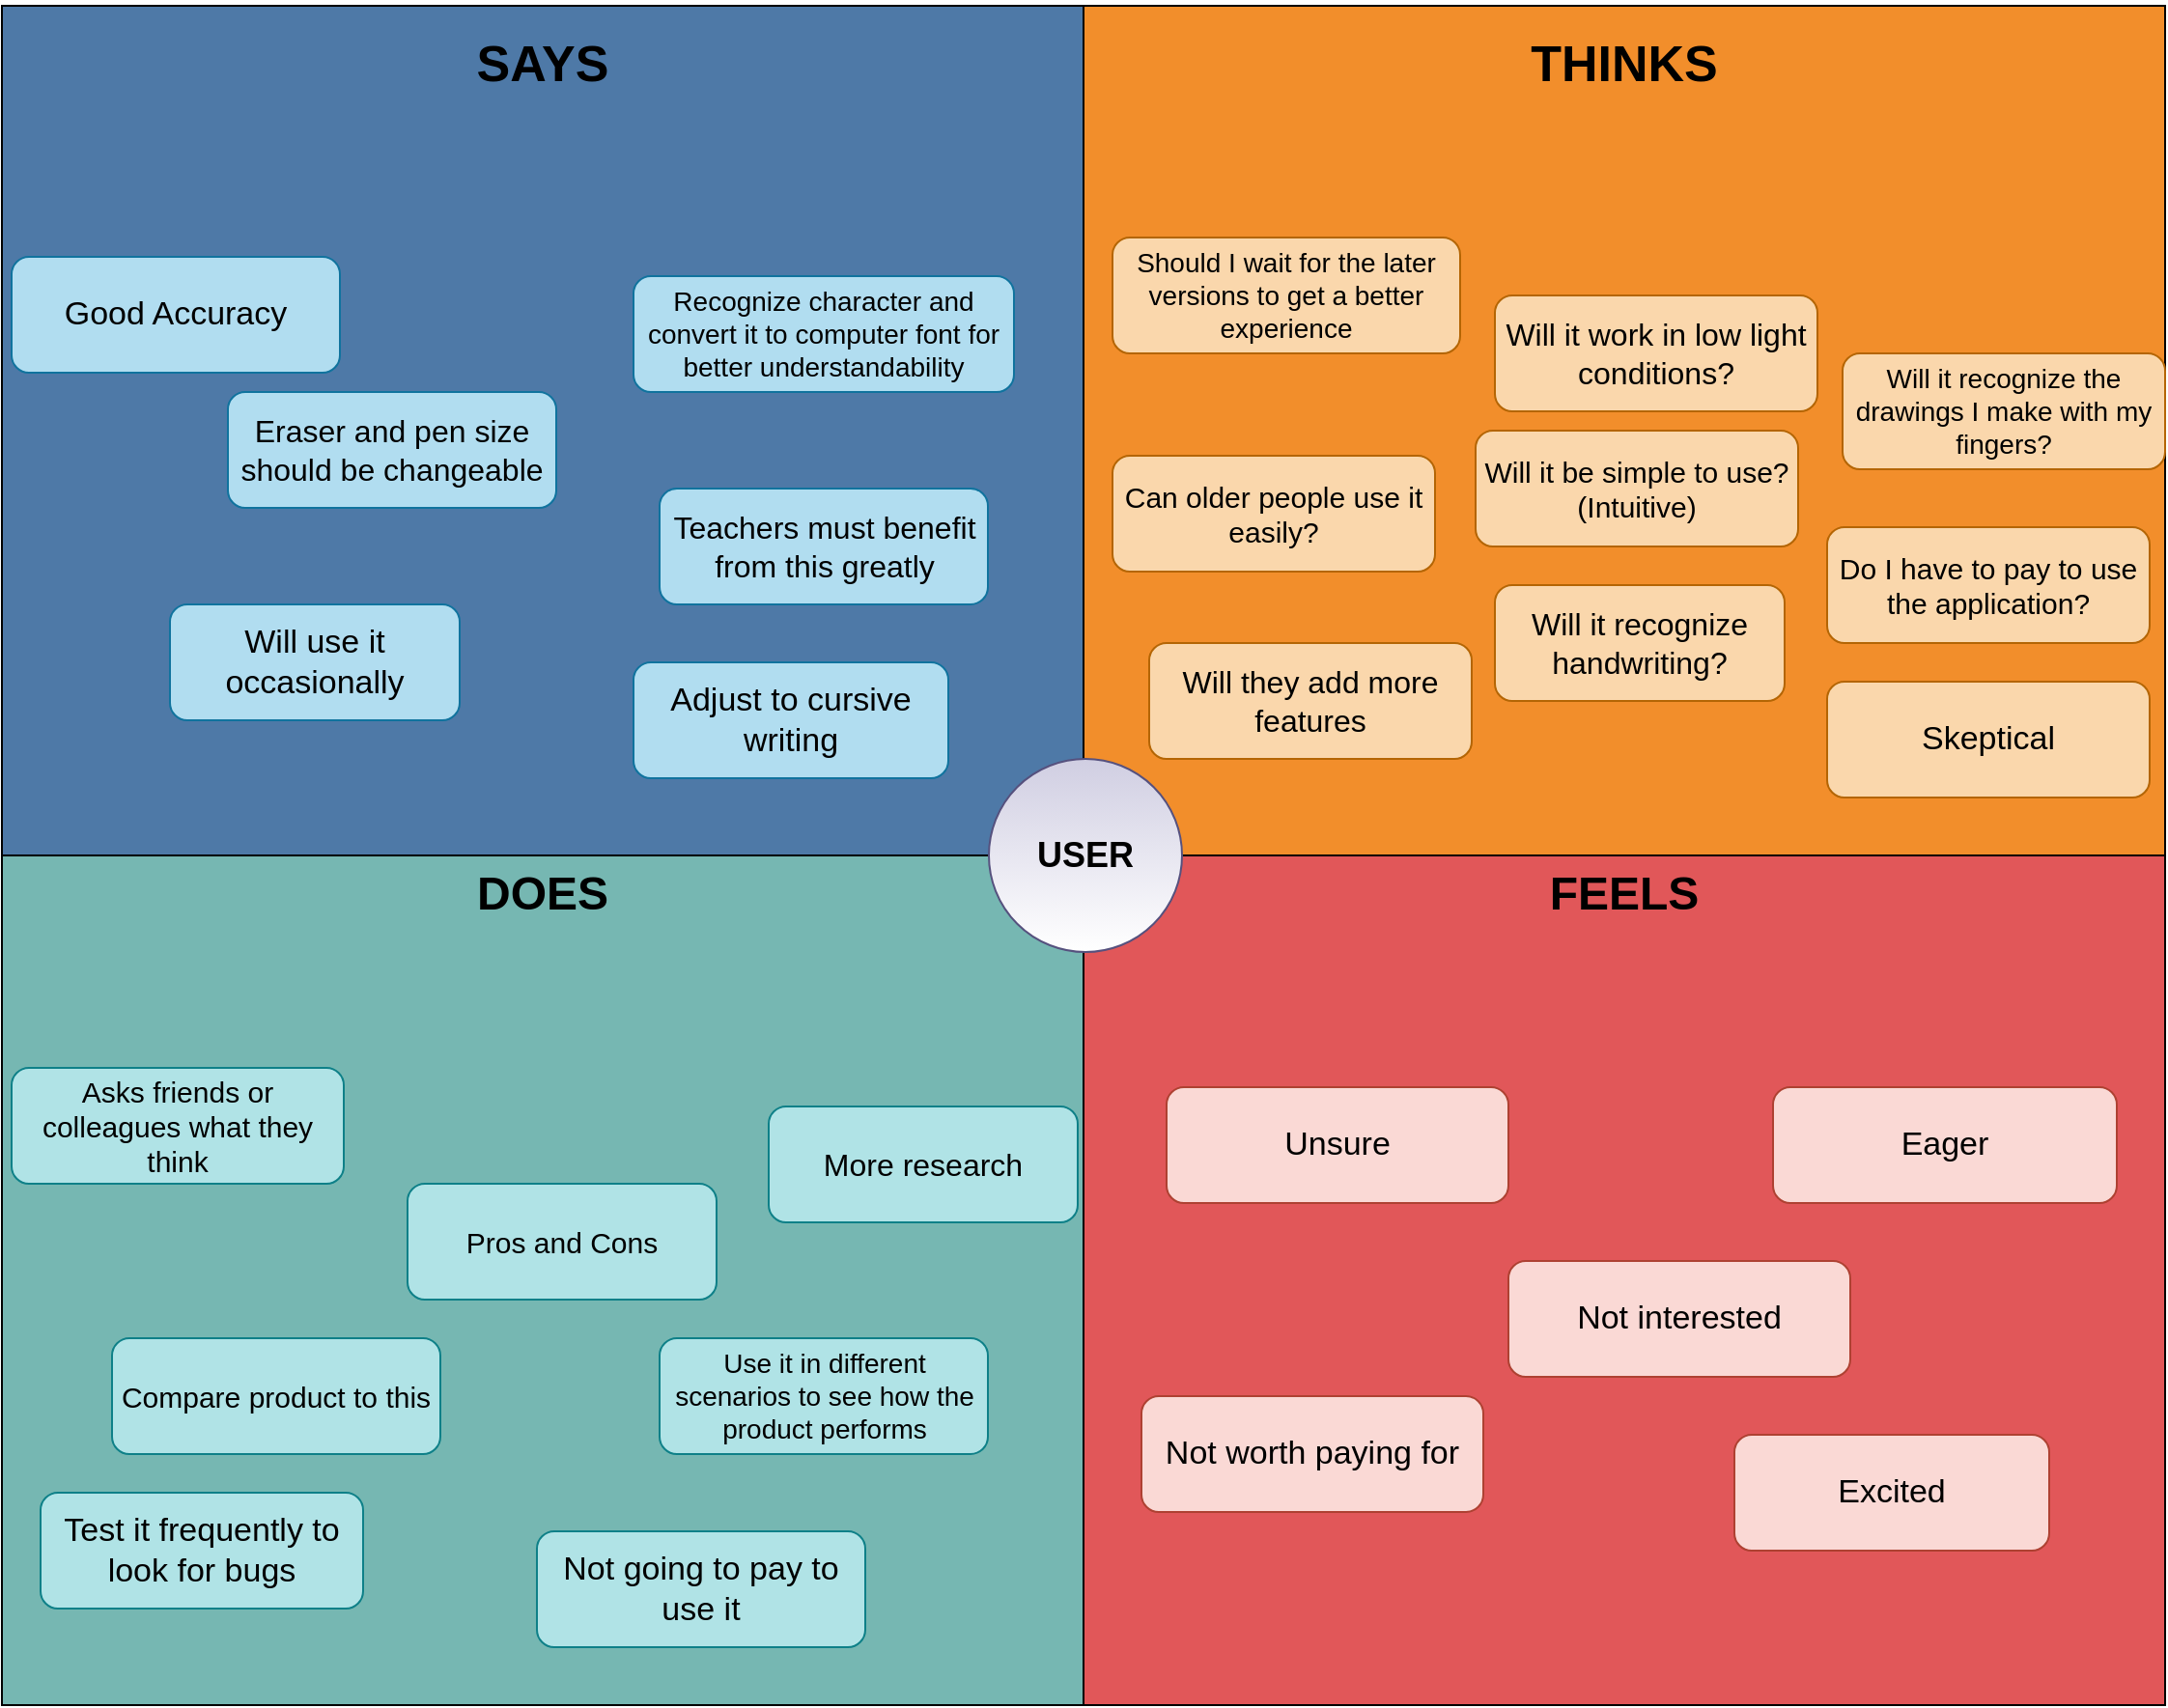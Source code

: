 <mxfile version="14.5.7" type="device"><diagram id="2Y1_ybLMTgdShhKrsEAB" name="Page-1"><mxGraphModel dx="2966" dy="1671" grid="1" gridSize="10" guides="1" tooltips="1" connect="1" arrows="1" fold="1" page="1" pageScale="1" pageWidth="1200" pageHeight="1920" math="0" shadow="0"><root><mxCell id="0"/><mxCell id="1" parent="0"/><mxCell id="ug89kp4VjSE92m7LAW2a-36" value="" style="rounded=0;whiteSpace=wrap;html=1;fillColor=#76b7b2;" parent="1" vertex="1"><mxGeometry x="43" y="1200" width="560" height="440" as="geometry"/></mxCell><mxCell id="ug89kp4VjSE92m7LAW2a-35" value="" style="rounded=0;whiteSpace=wrap;html=1;fillColor=#e15759;" parent="1" vertex="1"><mxGeometry x="603" y="1200" width="560" height="440" as="geometry"/></mxCell><mxCell id="ug89kp4VjSE92m7LAW2a-34" value="" style="rounded=0;whiteSpace=wrap;html=1;fillColor=#f28e2b;" parent="1" vertex="1"><mxGeometry x="603" y="760" width="560" height="440" as="geometry"/></mxCell><mxCell id="ug89kp4VjSE92m7LAW2a-33" value="&lt;h1&gt;&lt;br&gt;&lt;/h1&gt;" style="rounded=0;whiteSpace=wrap;html=1;fillColor=#4e79a7;" parent="1" vertex="1"><mxGeometry x="43" y="760" width="560" height="440" as="geometry"/></mxCell><mxCell id="ug89kp4VjSE92m7LAW2a-3" value="&lt;font style=&quot;font-size: 17px&quot;&gt;Excited&lt;/font&gt;" style="rounded=1;whiteSpace=wrap;html=1;fillColor=#fad9d5;strokeColor=#ae4132;" parent="1" vertex="1"><mxGeometry x="940" y="1500" width="163" height="60" as="geometry"/></mxCell><mxCell id="ug89kp4VjSE92m7LAW2a-4" value="&lt;div style=&quot;font-size: 17px&quot;&gt;&lt;font style=&quot;font-size: 17px&quot;&gt;Skeptical&lt;/font&gt;&lt;/div&gt;" style="rounded=1;whiteSpace=wrap;html=1;fillColor=#fad7ac;strokeColor=#b46504;" parent="1" vertex="1"><mxGeometry x="988" y="1110" width="167" height="60" as="geometry"/></mxCell><mxCell id="ug89kp4VjSE92m7LAW2a-5" value="&lt;font style=&quot;font-size: 17px&quot;&gt;Not worth paying for&lt;/font&gt;" style="rounded=1;whiteSpace=wrap;html=1;fillColor=#fad9d5;strokeColor=#ae4132;" parent="1" vertex="1"><mxGeometry x="633" y="1480" width="177" height="60" as="geometry"/></mxCell><mxCell id="ug89kp4VjSE92m7LAW2a-6" value="&lt;div style=&quot;font-size: 17px&quot;&gt;&lt;font style=&quot;font-size: 17px&quot;&gt;Unsure&lt;/font&gt;&lt;/div&gt;" style="rounded=1;whiteSpace=wrap;html=1;fillColor=#fad9d5;strokeColor=#ae4132;" parent="1" vertex="1"><mxGeometry x="646" y="1320" width="177" height="60" as="geometry"/></mxCell><mxCell id="ug89kp4VjSE92m7LAW2a-7" value="&lt;div style=&quot;font-size: 17px&quot;&gt;&lt;font style=&quot;font-size: 17px&quot;&gt;Eager&lt;/font&gt;&lt;/div&gt;" style="rounded=1;whiteSpace=wrap;html=1;fillColor=#fad9d5;strokeColor=#ae4132;" parent="1" vertex="1"><mxGeometry x="960" y="1320" width="178" height="60" as="geometry"/></mxCell><mxCell id="ug89kp4VjSE92m7LAW2a-8" value="&lt;div style=&quot;font-size: 17px&quot;&gt;&lt;font style=&quot;font-size: 17px&quot;&gt;Not interested&lt;/font&gt;&lt;/div&gt;" style="rounded=1;whiteSpace=wrap;html=1;fillColor=#fad9d5;strokeColor=#ae4132;" parent="1" vertex="1"><mxGeometry x="823" y="1410" width="177" height="60" as="geometry"/></mxCell><mxCell id="ug89kp4VjSE92m7LAW2a-10" value="&lt;font style=&quot;font-size: 16px&quot;&gt;Eraser and pen size should be changeable&lt;/font&gt;" style="rounded=1;whiteSpace=wrap;html=1;fillColor=#b1ddf0;strokeColor=#10739e;" parent="1" vertex="1"><mxGeometry x="160" y="960" width="170" height="60" as="geometry"/></mxCell><mxCell id="ug89kp4VjSE92m7LAW2a-12" value="&lt;div style=&quot;font-size: 17px&quot;&gt;&lt;font style=&quot;font-size: 17px&quot;&gt;Good Accuracy&lt;/font&gt;&lt;/div&gt;" style="rounded=1;whiteSpace=wrap;html=1;fillColor=#b1ddf0;strokeColor=#10739e;" parent="1" vertex="1"><mxGeometry x="48" y="890" width="170" height="60" as="geometry"/></mxCell><mxCell id="ug89kp4VjSE92m7LAW2a-13" value="&lt;font style=&quot;font-size: 17px&quot;&gt;Adjust to cursive writing&lt;/font&gt;" style="rounded=1;whiteSpace=wrap;html=1;fillColor=#b1ddf0;strokeColor=#10739e;" parent="1" vertex="1"><mxGeometry x="370" y="1100" width="163" height="60" as="geometry"/></mxCell><mxCell id="ug89kp4VjSE92m7LAW2a-14" value="&lt;div style=&quot;font-size: 16px&quot;&gt;&lt;font style=&quot;font-size: 16px&quot;&gt;Teachers must benefit from this greatly&lt;/font&gt;&lt;/div&gt;" style="rounded=1;whiteSpace=wrap;html=1;fillColor=#b1ddf0;strokeColor=#10739e;" parent="1" vertex="1"><mxGeometry x="383.5" y="1010" width="170" height="60" as="geometry"/></mxCell><mxCell id="ug89kp4VjSE92m7LAW2a-15" value="&lt;font style=&quot;font-size: 17px&quot;&gt;Will use it occasionally&lt;/font&gt;" style="rounded=1;whiteSpace=wrap;html=1;fillColor=#b1ddf0;strokeColor=#10739e;" parent="1" vertex="1"><mxGeometry x="130" y="1070" width="150" height="60" as="geometry"/></mxCell><mxCell id="ug89kp4VjSE92m7LAW2a-16" value="&lt;font style=&quot;font-size: 14px&quot;&gt;Recognize character and convert it to computer font for better understandability &lt;/font&gt;" style="rounded=1;whiteSpace=wrap;html=1;fillColor=#b1ddf0;strokeColor=#10739e;" parent="1" vertex="1"><mxGeometry x="370" y="900" width="197" height="60" as="geometry"/></mxCell><mxCell id="ug89kp4VjSE92m7LAW2a-17" value="&lt;font style=&quot;font-size: 17px&quot;&gt;Not going to pay to use it &lt;/font&gt;" style="rounded=1;whiteSpace=wrap;html=1;fillColor=#b0e3e6;strokeColor=#0e8088;" parent="1" vertex="1"><mxGeometry x="320" y="1550" width="170" height="60" as="geometry"/></mxCell><mxCell id="ug89kp4VjSE92m7LAW2a-18" value="&lt;font style=&quot;font-size: 15px&quot;&gt;Asks friends or colleagues what they think&lt;/font&gt;" style="rounded=1;whiteSpace=wrap;html=1;fillColor=#b0e3e6;strokeColor=#0e8088;" parent="1" vertex="1"><mxGeometry x="48" y="1310" width="172" height="60" as="geometry"/></mxCell><mxCell id="ug89kp4VjSE92m7LAW2a-19" value="&lt;font style=&quot;font-size: 16px&quot;&gt;More research&lt;/font&gt;" style="rounded=1;whiteSpace=wrap;html=1;fillColor=#b0e3e6;strokeColor=#0e8088;" parent="1" vertex="1"><mxGeometry x="440" y="1330" width="160" height="60" as="geometry"/></mxCell><mxCell id="ug89kp4VjSE92m7LAW2a-20" value="&lt;font style=&quot;font-size: 15px&quot;&gt;Compare product to this &lt;/font&gt;" style="rounded=1;whiteSpace=wrap;html=1;fillColor=#b0e3e6;strokeColor=#0e8088;" parent="1" vertex="1"><mxGeometry x="100" y="1450" width="170" height="60" as="geometry"/></mxCell><mxCell id="ug89kp4VjSE92m7LAW2a-21" value="&lt;font style=&quot;font-size: 15px&quot;&gt;Pros and Cons&lt;/font&gt;" style="rounded=1;whiteSpace=wrap;html=1;fillColor=#b0e3e6;strokeColor=#0e8088;" parent="1" vertex="1"><mxGeometry x="253" y="1370" width="160" height="60" as="geometry"/></mxCell><mxCell id="ug89kp4VjSE92m7LAW2a-22" value="&lt;font style=&quot;font-size: 14px&quot;&gt;Use it in different scenarios to see how the product performs&lt;/font&gt;" style="rounded=1;whiteSpace=wrap;html=1;fillColor=#b0e3e6;strokeColor=#0e8088;" parent="1" vertex="1"><mxGeometry x="383.5" y="1450" width="170" height="60" as="geometry"/></mxCell><mxCell id="ug89kp4VjSE92m7LAW2a-23" value="&lt;font style=&quot;font-size: 17px&quot;&gt;Test it frequently to look for bugs&lt;/font&gt;" style="rounded=1;whiteSpace=wrap;html=1;fillColor=#b0e3e6;strokeColor=#0e8088;" parent="1" vertex="1"><mxGeometry x="63" y="1530" width="167" height="60" as="geometry"/></mxCell><mxCell id="ug89kp4VjSE92m7LAW2a-24" value="&lt;font style=&quot;font-size: 16px&quot;&gt;Will it recognize handwriting?&lt;/font&gt;" style="rounded=1;whiteSpace=wrap;html=1;fillColor=#fad7ac;strokeColor=#b46504;" parent="1" vertex="1"><mxGeometry x="816" y="1060" width="150" height="60" as="geometry"/></mxCell><mxCell id="ug89kp4VjSE92m7LAW2a-25" value="&lt;font style=&quot;font-size: 14px&quot;&gt;Will it recognize the drawings I make with my fingers?&lt;/font&gt;" style="rounded=1;whiteSpace=wrap;html=1;fillColor=#fad7ac;strokeColor=#b46504;" parent="1" vertex="1"><mxGeometry x="996" y="940" width="167" height="60" as="geometry"/></mxCell><mxCell id="ug89kp4VjSE92m7LAW2a-26" value="&lt;font style=&quot;font-size: 15px&quot;&gt;Do I have to pay to use the application?&lt;/font&gt;" style="rounded=1;whiteSpace=wrap;html=1;fillColor=#fad7ac;strokeColor=#b46504;" parent="1" vertex="1"><mxGeometry x="988" y="1030" width="167" height="60" as="geometry"/></mxCell><mxCell id="ug89kp4VjSE92m7LAW2a-27" value="&lt;font style=&quot;font-size: 15px&quot;&gt;Will it be simple to use?(Intuitive)&lt;/font&gt;" style="rounded=1;whiteSpace=wrap;html=1;fillColor=#fad7ac;strokeColor=#b46504;" parent="1" vertex="1"><mxGeometry x="806" y="980" width="167" height="60" as="geometry"/></mxCell><mxCell id="ug89kp4VjSE92m7LAW2a-28" value="&lt;font style=&quot;font-size: 16px&quot;&gt;Will it work in low light conditions?&lt;/font&gt;" style="rounded=1;whiteSpace=wrap;html=1;fillColor=#fad7ac;strokeColor=#b46504;" parent="1" vertex="1"><mxGeometry x="816" y="910" width="167" height="60" as="geometry"/></mxCell><mxCell id="ug89kp4VjSE92m7LAW2a-29" value="&lt;font style=&quot;font-size: 14px&quot;&gt;Should I wait for the later versions to get a better experience&lt;/font&gt;" style="rounded=1;whiteSpace=wrap;html=1;fillColor=#fad7ac;strokeColor=#b46504;" parent="1" vertex="1"><mxGeometry x="618" y="880" width="180" height="60" as="geometry"/></mxCell><mxCell id="ug89kp4VjSE92m7LAW2a-30" value="&lt;font style=&quot;font-size: 16px&quot;&gt;Will they add more features&lt;/font&gt;" style="rounded=1;whiteSpace=wrap;html=1;fillColor=#fad7ac;strokeColor=#b46504;" parent="1" vertex="1"><mxGeometry x="637" y="1090" width="167" height="60" as="geometry"/></mxCell><mxCell id="ug89kp4VjSE92m7LAW2a-31" value="&lt;font style=&quot;font-size: 15px&quot;&gt;Can older people use it easily?&lt;/font&gt;" style="rounded=1;whiteSpace=wrap;html=1;fillColor=#fad7ac;strokeColor=#b46504;" parent="1" vertex="1"><mxGeometry x="618" y="993" width="167" height="60" as="geometry"/></mxCell><mxCell id="ug89kp4VjSE92m7LAW2a-38" value="&lt;h1 style=&quot;font-size: 26px&quot;&gt;&lt;font style=&quot;font-size: 26px&quot;&gt;SAYS&lt;br&gt;&lt;/font&gt;&lt;/h1&gt;" style="text;html=1;strokeColor=none;fillColor=none;align=center;verticalAlign=middle;whiteSpace=wrap;rounded=0;" parent="1" vertex="1"><mxGeometry x="253" y="780" width="140" height="20" as="geometry"/></mxCell><mxCell id="ug89kp4VjSE92m7LAW2a-39" value="&lt;h1 style=&quot;font-size: 26px&quot;&gt;&lt;font style=&quot;font-size: 26px&quot;&gt;THINKS&lt;/font&gt;&lt;/h1&gt;" style="text;html=1;strokeColor=none;fillColor=none;align=center;verticalAlign=middle;whiteSpace=wrap;rounded=0;" parent="1" vertex="1"><mxGeometry x="813" y="780" width="140" height="20" as="geometry"/></mxCell><mxCell id="ug89kp4VjSE92m7LAW2a-40" value="&lt;h1&gt;FEELS&lt;/h1&gt;" style="text;html=1;strokeColor=none;fillColor=none;align=center;verticalAlign=middle;whiteSpace=wrap;rounded=0;" parent="1" vertex="1"><mxGeometry x="813" y="1210" width="140" height="20" as="geometry"/></mxCell><mxCell id="ug89kp4VjSE92m7LAW2a-41" value="&lt;h1&gt;DOES&lt;/h1&gt;" style="text;html=1;strokeColor=none;fillColor=none;align=center;verticalAlign=middle;whiteSpace=wrap;rounded=0;" parent="1" vertex="1"><mxGeometry x="253" y="1210" width="140" height="20" as="geometry"/></mxCell><mxCell id="ug89kp4VjSE92m7LAW2a-44" value="&lt;h2&gt;USER&lt;/h2&gt;" style="ellipse;whiteSpace=wrap;html=1;aspect=fixed;fillColor=#d0cee2;strokeColor=#56517e;gradientColor=#ffffff;" parent="1" vertex="1"><mxGeometry x="554" y="1150" width="100" height="100" as="geometry"/></mxCell></root></mxGraphModel></diagram></mxfile>